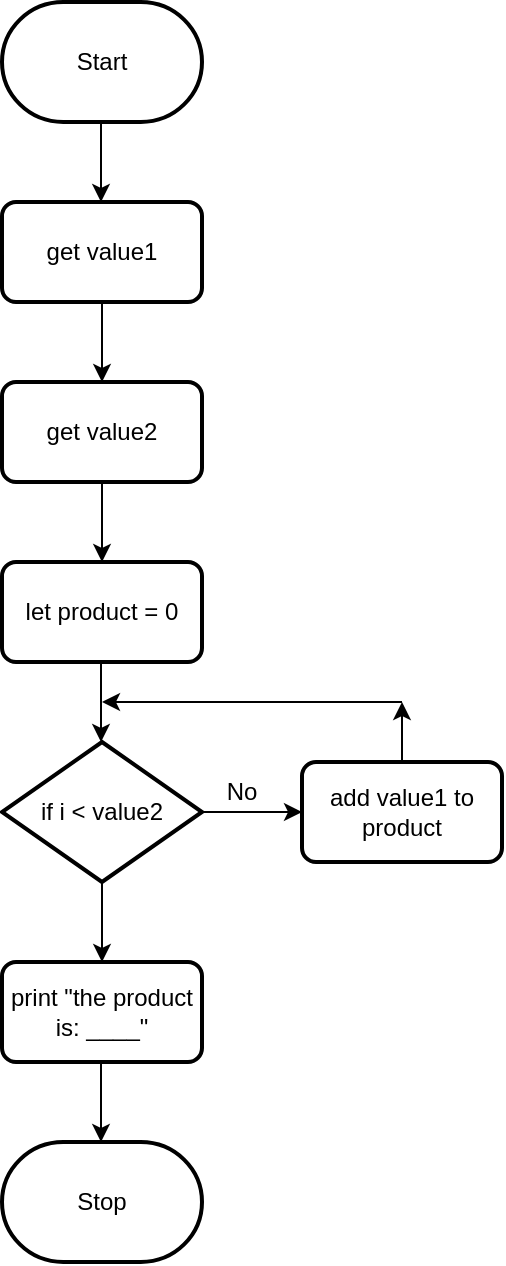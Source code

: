 <mxfile>
    <diagram id="HIP3nbAZw_EuaXWnEj3U" name="Page-1">
        <mxGraphModel dx="772" dy="613" grid="1" gridSize="10" guides="1" tooltips="1" connect="1" arrows="1" fold="1" page="1" pageScale="1" pageWidth="850" pageHeight="1100" math="0" shadow="0">
            <root>
                <mxCell id="0"/>
                <mxCell id="1" parent="0"/>
                <mxCell id="2" value="Start" style="strokeWidth=2;html=1;shape=mxgraph.flowchart.terminator;whiteSpace=wrap;" parent="1" vertex="1">
                    <mxGeometry x="230" y="310" width="100" height="60" as="geometry"/>
                </mxCell>
                <mxCell id="3" value="Stop" style="strokeWidth=2;html=1;shape=mxgraph.flowchart.terminator;whiteSpace=wrap;" parent="1" vertex="1">
                    <mxGeometry x="230" y="880" width="100" height="60" as="geometry"/>
                </mxCell>
                <mxCell id="5" value="get value1" style="rounded=1;whiteSpace=wrap;html=1;absoluteArcSize=1;arcSize=14;strokeWidth=2;" vertex="1" parent="1">
                    <mxGeometry x="230" y="410" width="100" height="50" as="geometry"/>
                </mxCell>
                <mxCell id="6" style="edgeStyle=orthogonalEdgeStyle;html=1;rounded=0;" edge="1" parent="1">
                    <mxGeometry relative="1" as="geometry">
                        <mxPoint x="280" y="460" as="sourcePoint"/>
                        <mxPoint x="280" y="500" as="targetPoint"/>
                    </mxGeometry>
                </mxCell>
                <mxCell id="7" value="get value2" style="rounded=1;whiteSpace=wrap;html=1;absoluteArcSize=1;arcSize=14;strokeWidth=2;" vertex="1" parent="1">
                    <mxGeometry x="230" y="500" width="100" height="50" as="geometry"/>
                </mxCell>
                <mxCell id="8" style="edgeStyle=orthogonalEdgeStyle;html=1;rounded=0;" edge="1" parent="1">
                    <mxGeometry relative="1" as="geometry">
                        <mxPoint x="279.5" y="370" as="sourcePoint"/>
                        <mxPoint x="279.5" y="410" as="targetPoint"/>
                    </mxGeometry>
                </mxCell>
                <mxCell id="9" style="edgeStyle=orthogonalEdgeStyle;html=1;rounded=0;" edge="1" parent="1">
                    <mxGeometry relative="1" as="geometry">
                        <mxPoint x="280" y="550" as="sourcePoint"/>
                        <mxPoint x="280" y="590" as="targetPoint"/>
                    </mxGeometry>
                </mxCell>
                <mxCell id="10" value="let product = 0" style="rounded=1;whiteSpace=wrap;html=1;absoluteArcSize=1;arcSize=14;strokeWidth=2;" vertex="1" parent="1">
                    <mxGeometry x="230" y="590" width="100" height="50" as="geometry"/>
                </mxCell>
                <mxCell id="11" style="edgeStyle=orthogonalEdgeStyle;html=1;rounded=0;" edge="1" parent="1">
                    <mxGeometry relative="1" as="geometry">
                        <mxPoint x="279.5" y="640" as="sourcePoint"/>
                        <mxPoint x="279.5" y="680" as="targetPoint"/>
                    </mxGeometry>
                </mxCell>
                <mxCell id="13" style="edgeStyle=none;html=1;exitX=1;exitY=0.5;exitDx=0;exitDy=0;exitPerimeter=0;" edge="1" parent="1" source="12">
                    <mxGeometry relative="1" as="geometry">
                        <mxPoint x="380" y="715" as="targetPoint"/>
                    </mxGeometry>
                </mxCell>
                <mxCell id="12" value="if i &amp;lt; value2" style="strokeWidth=2;html=1;shape=mxgraph.flowchart.decision;whiteSpace=wrap;" vertex="1" parent="1">
                    <mxGeometry x="230" y="680" width="100" height="70" as="geometry"/>
                </mxCell>
                <mxCell id="22" style="edgeStyle=none;html=1;" edge="1" parent="1">
                    <mxGeometry relative="1" as="geometry">
                        <mxPoint x="280" y="660" as="targetPoint"/>
                        <mxPoint x="430" y="660" as="sourcePoint"/>
                    </mxGeometry>
                </mxCell>
                <mxCell id="23" style="html=1;exitX=0.5;exitY=0;exitDx=0;exitDy=0;" edge="1" parent="1" source="14">
                    <mxGeometry relative="1" as="geometry">
                        <mxPoint x="430" y="660" as="targetPoint"/>
                    </mxGeometry>
                </mxCell>
                <mxCell id="14" value="add value1 to product" style="rounded=1;whiteSpace=wrap;html=1;absoluteArcSize=1;arcSize=14;strokeWidth=2;" vertex="1" parent="1">
                    <mxGeometry x="380" y="690" width="100" height="50" as="geometry"/>
                </mxCell>
                <mxCell id="15" value="No" style="text;strokeColor=none;align=center;fillColor=none;html=1;verticalAlign=middle;whiteSpace=wrap;rounded=0;" vertex="1" parent="1">
                    <mxGeometry x="320" y="690" width="60" height="30" as="geometry"/>
                </mxCell>
                <mxCell id="17" style="edgeStyle=orthogonalEdgeStyle;html=1;rounded=0;" edge="1" parent="1">
                    <mxGeometry relative="1" as="geometry">
                        <mxPoint x="280" y="750" as="sourcePoint"/>
                        <mxPoint x="280" y="790" as="targetPoint"/>
                    </mxGeometry>
                </mxCell>
                <mxCell id="18" value="print &quot;the product is: ____&quot;" style="rounded=1;whiteSpace=wrap;html=1;absoluteArcSize=1;arcSize=14;strokeWidth=2;" vertex="1" parent="1">
                    <mxGeometry x="230" y="790" width="100" height="50" as="geometry"/>
                </mxCell>
                <mxCell id="20" style="edgeStyle=orthogonalEdgeStyle;html=1;rounded=0;" edge="1" parent="1">
                    <mxGeometry relative="1" as="geometry">
                        <mxPoint x="279.5" y="840" as="sourcePoint"/>
                        <mxPoint x="279.5" y="880" as="targetPoint"/>
                    </mxGeometry>
                </mxCell>
            </root>
        </mxGraphModel>
    </diagram>
</mxfile>